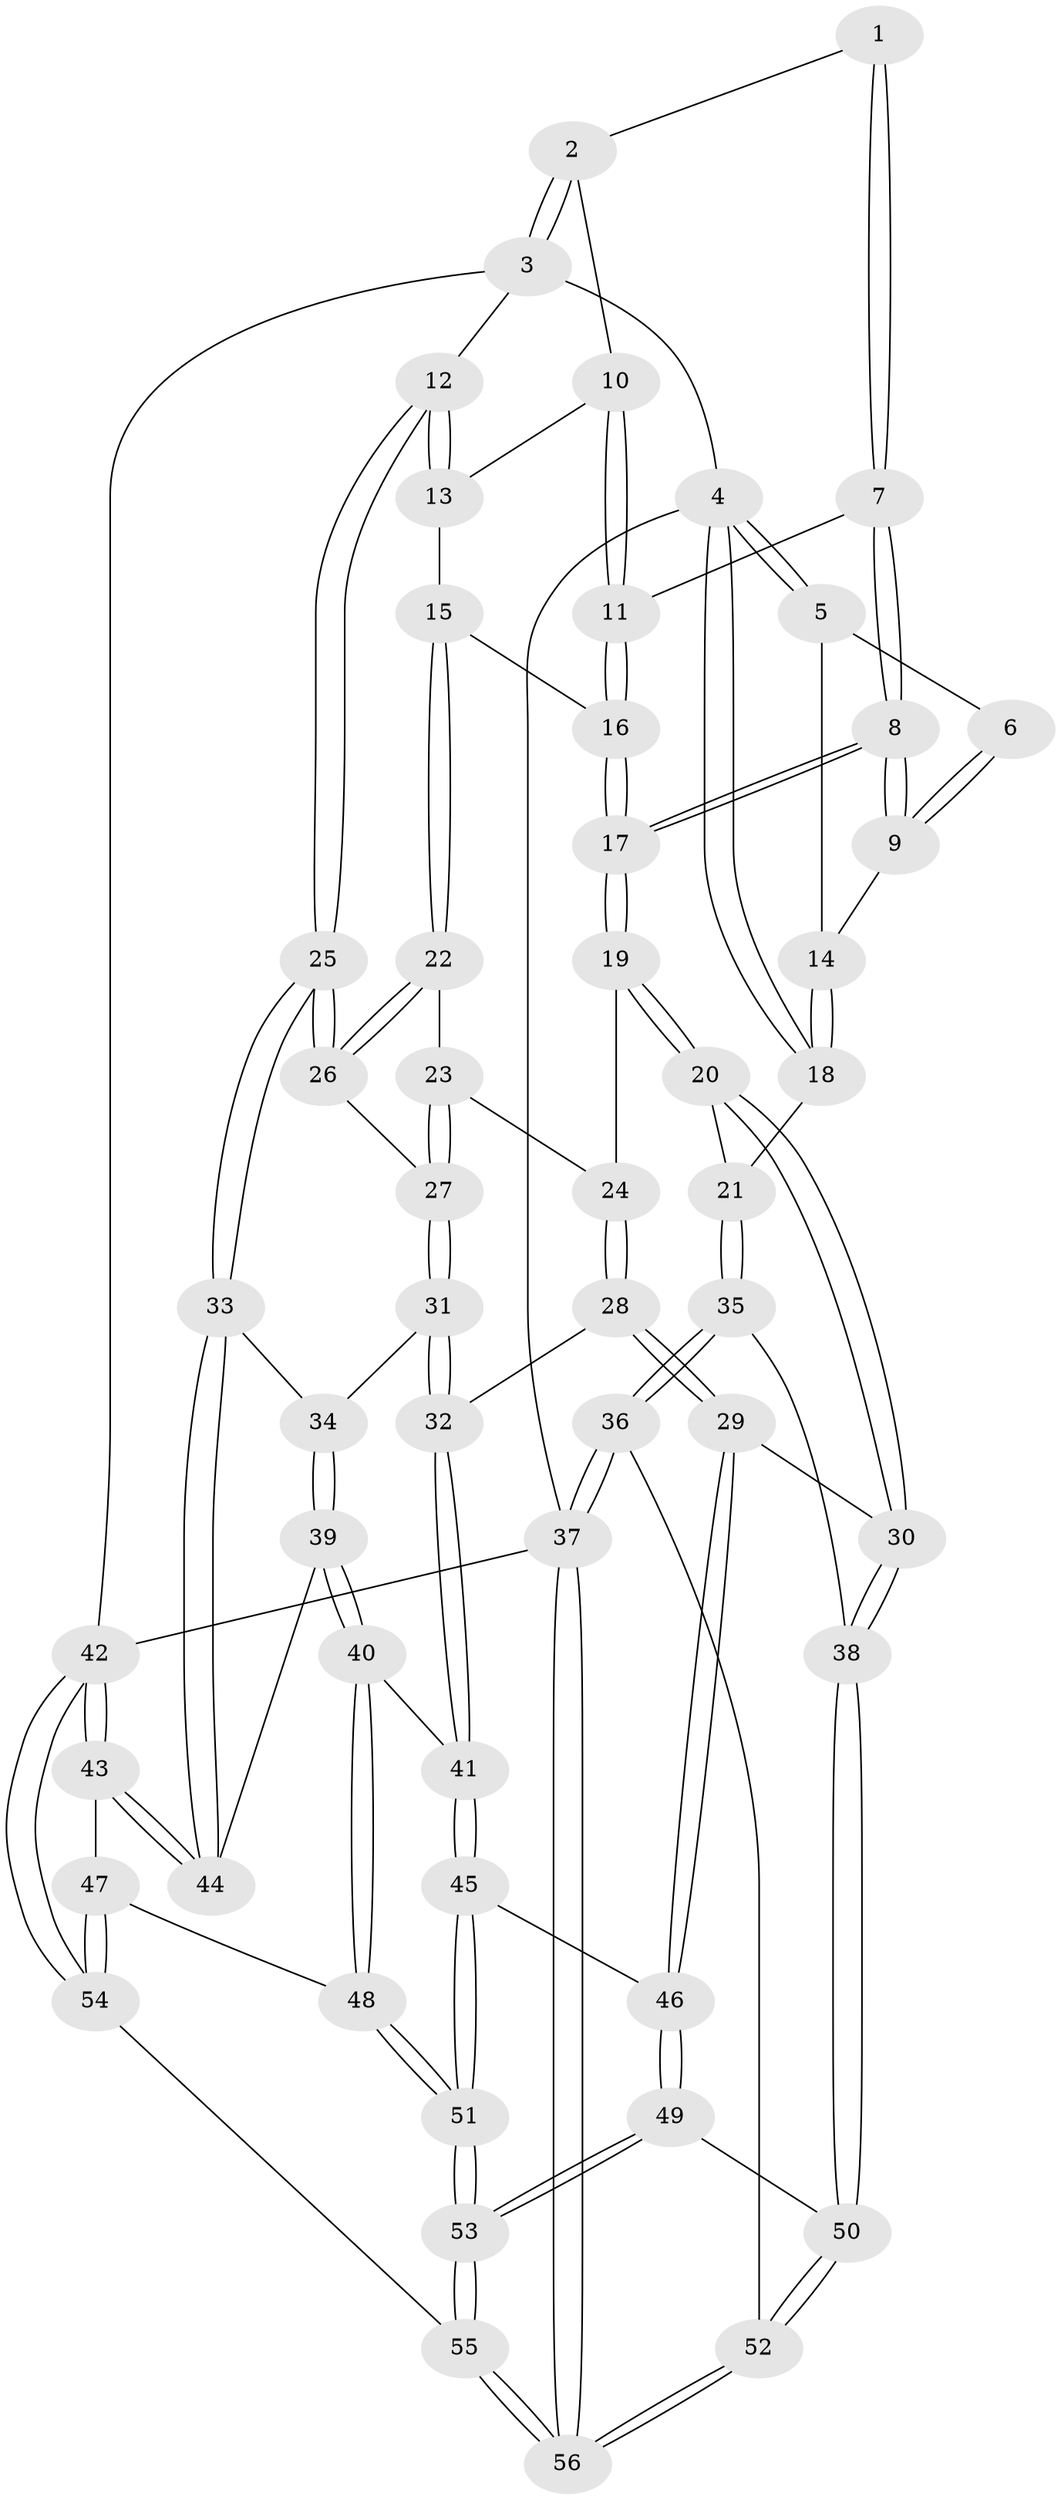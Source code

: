 // coarse degree distribution, {4: 0.5625, 6: 0.03125, 3: 0.09375, 5: 0.28125, 8: 0.03125}
// Generated by graph-tools (version 1.1) at 2025/42/03/06/25 10:42:29]
// undirected, 56 vertices, 137 edges
graph export_dot {
graph [start="1"]
  node [color=gray90,style=filled];
  1 [pos="+0.44358167736680953+0"];
  2 [pos="+0.7337249289158231+0"];
  3 [pos="+1+0"];
  4 [pos="+0+0"];
  5 [pos="+0+0"];
  6 [pos="+0.2938278573969091+0"];
  7 [pos="+0.43258445503909126+0"];
  8 [pos="+0.23368157416996543+0.21403476282615655"];
  9 [pos="+0.19117297466937858+0.1829682845724834"];
  10 [pos="+0.605951761459383+0.12069467341912858"];
  11 [pos="+0.4667225520097005+0.1843114996999274"];
  12 [pos="+0.8883837737717466+0.287200365809861"];
  13 [pos="+0.651845492527593+0.21836944438042"];
  14 [pos="+0.1740036085733882+0.180018654837519"];
  15 [pos="+0.48202964128959885+0.2474361137202897"];
  16 [pos="+0.461977920061127+0.2201322703855256"];
  17 [pos="+0.253380077295247+0.24164622926495827"];
  18 [pos="+0+0.3212239334173763"];
  19 [pos="+0.24332297669560912+0.3564447530484173"];
  20 [pos="+0.21392876508046527+0.38054253402983057"];
  21 [pos="+0+0.3458204112638439"];
  22 [pos="+0.4840041120763982+0.26016025613877314"];
  23 [pos="+0.47778562343540176+0.3589497877541583"];
  24 [pos="+0.3087907013712874+0.397179159640102"];
  25 [pos="+0.8478160079076406+0.3825362298121024"];
  26 [pos="+0.7537998168445361+0.3860668215100635"];
  27 [pos="+0.5162019553382694+0.43310520415521264"];
  28 [pos="+0.37689710213152205+0.5611104577627499"];
  29 [pos="+0.29113356996955897+0.6280125469453152"];
  30 [pos="+0.15872557186695901+0.5628478125413078"];
  31 [pos="+0.5121315642621784+0.44795298856895677"];
  32 [pos="+0.3774924418661338+0.5610509022295608"];
  33 [pos="+0.8478360517386172+0.3842449166920981"];
  34 [pos="+0.5768897154158841+0.5546070284936708"];
  35 [pos="+0+0.594610637558865"];
  36 [pos="+0+0.7166353043714834"];
  37 [pos="+0+1"];
  38 [pos="+0+0.6056987646206848"];
  39 [pos="+0.5840278931575565+0.6131151951204051"];
  40 [pos="+0.5543159503214462+0.6709717868586084"];
  41 [pos="+0.5363518744149194+0.6715915092494926"];
  42 [pos="+1+1"];
  43 [pos="+0.9625871219672301+0.7919267031556129"];
  44 [pos="+0.8689439255650205+0.5489157675867172"];
  45 [pos="+0.4494753225974886+0.7480331403223067"];
  46 [pos="+0.3005555699917406+0.7592632683667544"];
  47 [pos="+0.7271486748011408+0.8043442454806344"];
  48 [pos="+0.6590798484438001+0.7932958871520207"];
  49 [pos="+0.27123254349294046+0.8242035007028189"];
  50 [pos="+0.16884584768885305+0.8426050937523984"];
  51 [pos="+0.5166460726439103+0.8972182053118117"];
  52 [pos="+0.12190279603798991+0.8962692271879134"];
  53 [pos="+0.4298467850049577+1"];
  54 [pos="+0.5396334968009912+1"];
  55 [pos="+0.44082232769323715+1"];
  56 [pos="+0+1"];
  1 -- 2;
  1 -- 7;
  1 -- 7;
  2 -- 3;
  2 -- 3;
  2 -- 10;
  3 -- 4;
  3 -- 12;
  3 -- 42;
  4 -- 5;
  4 -- 5;
  4 -- 18;
  4 -- 18;
  4 -- 37;
  5 -- 6;
  5 -- 14;
  6 -- 9;
  6 -- 9;
  7 -- 8;
  7 -- 8;
  7 -- 11;
  8 -- 9;
  8 -- 9;
  8 -- 17;
  8 -- 17;
  9 -- 14;
  10 -- 11;
  10 -- 11;
  10 -- 13;
  11 -- 16;
  11 -- 16;
  12 -- 13;
  12 -- 13;
  12 -- 25;
  12 -- 25;
  13 -- 15;
  14 -- 18;
  14 -- 18;
  15 -- 16;
  15 -- 22;
  15 -- 22;
  16 -- 17;
  16 -- 17;
  17 -- 19;
  17 -- 19;
  18 -- 21;
  19 -- 20;
  19 -- 20;
  19 -- 24;
  20 -- 21;
  20 -- 30;
  20 -- 30;
  21 -- 35;
  21 -- 35;
  22 -- 23;
  22 -- 26;
  22 -- 26;
  23 -- 24;
  23 -- 27;
  23 -- 27;
  24 -- 28;
  24 -- 28;
  25 -- 26;
  25 -- 26;
  25 -- 33;
  25 -- 33;
  26 -- 27;
  27 -- 31;
  27 -- 31;
  28 -- 29;
  28 -- 29;
  28 -- 32;
  29 -- 30;
  29 -- 46;
  29 -- 46;
  30 -- 38;
  30 -- 38;
  31 -- 32;
  31 -- 32;
  31 -- 34;
  32 -- 41;
  32 -- 41;
  33 -- 34;
  33 -- 44;
  33 -- 44;
  34 -- 39;
  34 -- 39;
  35 -- 36;
  35 -- 36;
  35 -- 38;
  36 -- 37;
  36 -- 37;
  36 -- 52;
  37 -- 56;
  37 -- 56;
  37 -- 42;
  38 -- 50;
  38 -- 50;
  39 -- 40;
  39 -- 40;
  39 -- 44;
  40 -- 41;
  40 -- 48;
  40 -- 48;
  41 -- 45;
  41 -- 45;
  42 -- 43;
  42 -- 43;
  42 -- 54;
  42 -- 54;
  43 -- 44;
  43 -- 44;
  43 -- 47;
  45 -- 46;
  45 -- 51;
  45 -- 51;
  46 -- 49;
  46 -- 49;
  47 -- 48;
  47 -- 54;
  47 -- 54;
  48 -- 51;
  48 -- 51;
  49 -- 50;
  49 -- 53;
  49 -- 53;
  50 -- 52;
  50 -- 52;
  51 -- 53;
  51 -- 53;
  52 -- 56;
  52 -- 56;
  53 -- 55;
  53 -- 55;
  54 -- 55;
  55 -- 56;
  55 -- 56;
}
